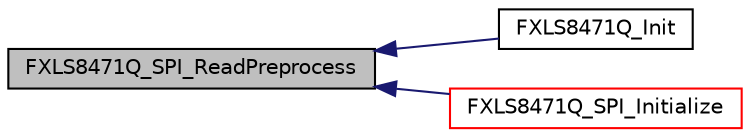 digraph "FXLS8471Q_SPI_ReadPreprocess"
{
  edge [fontname="Helvetica",fontsize="10",labelfontname="Helvetica",labelfontsize="10"];
  node [fontname="Helvetica",fontsize="10",shape=record];
  rankdir="LR";
  Node25 [label="FXLS8471Q_SPI_ReadPreprocess",height=0.2,width=0.4,color="black", fillcolor="grey75", style="filled", fontcolor="black"];
  Node25 -> Node26 [dir="back",color="midnightblue",fontsize="10",style="solid",fontname="Helvetica"];
  Node26 [label="FXLS8471Q_Init",height=0.2,width=0.4,color="black", fillcolor="white", style="filled",URL="$drivers_8h.html#a7c8424e014e2bdbb1dd61fcb4731857b"];
  Node25 -> Node27 [dir="back",color="midnightblue",fontsize="10",style="solid",fontname="Helvetica"];
  Node27 [label="FXLS8471Q_SPI_Initialize",height=0.2,width=0.4,color="red", fillcolor="white", style="filled",URL="$fxls8471q__drv_8h.html#abaaef883aa8d1d70ac1e5d9b4efb5e26",tooltip="The interface function to initialize the sensor for I2C. "];
}
